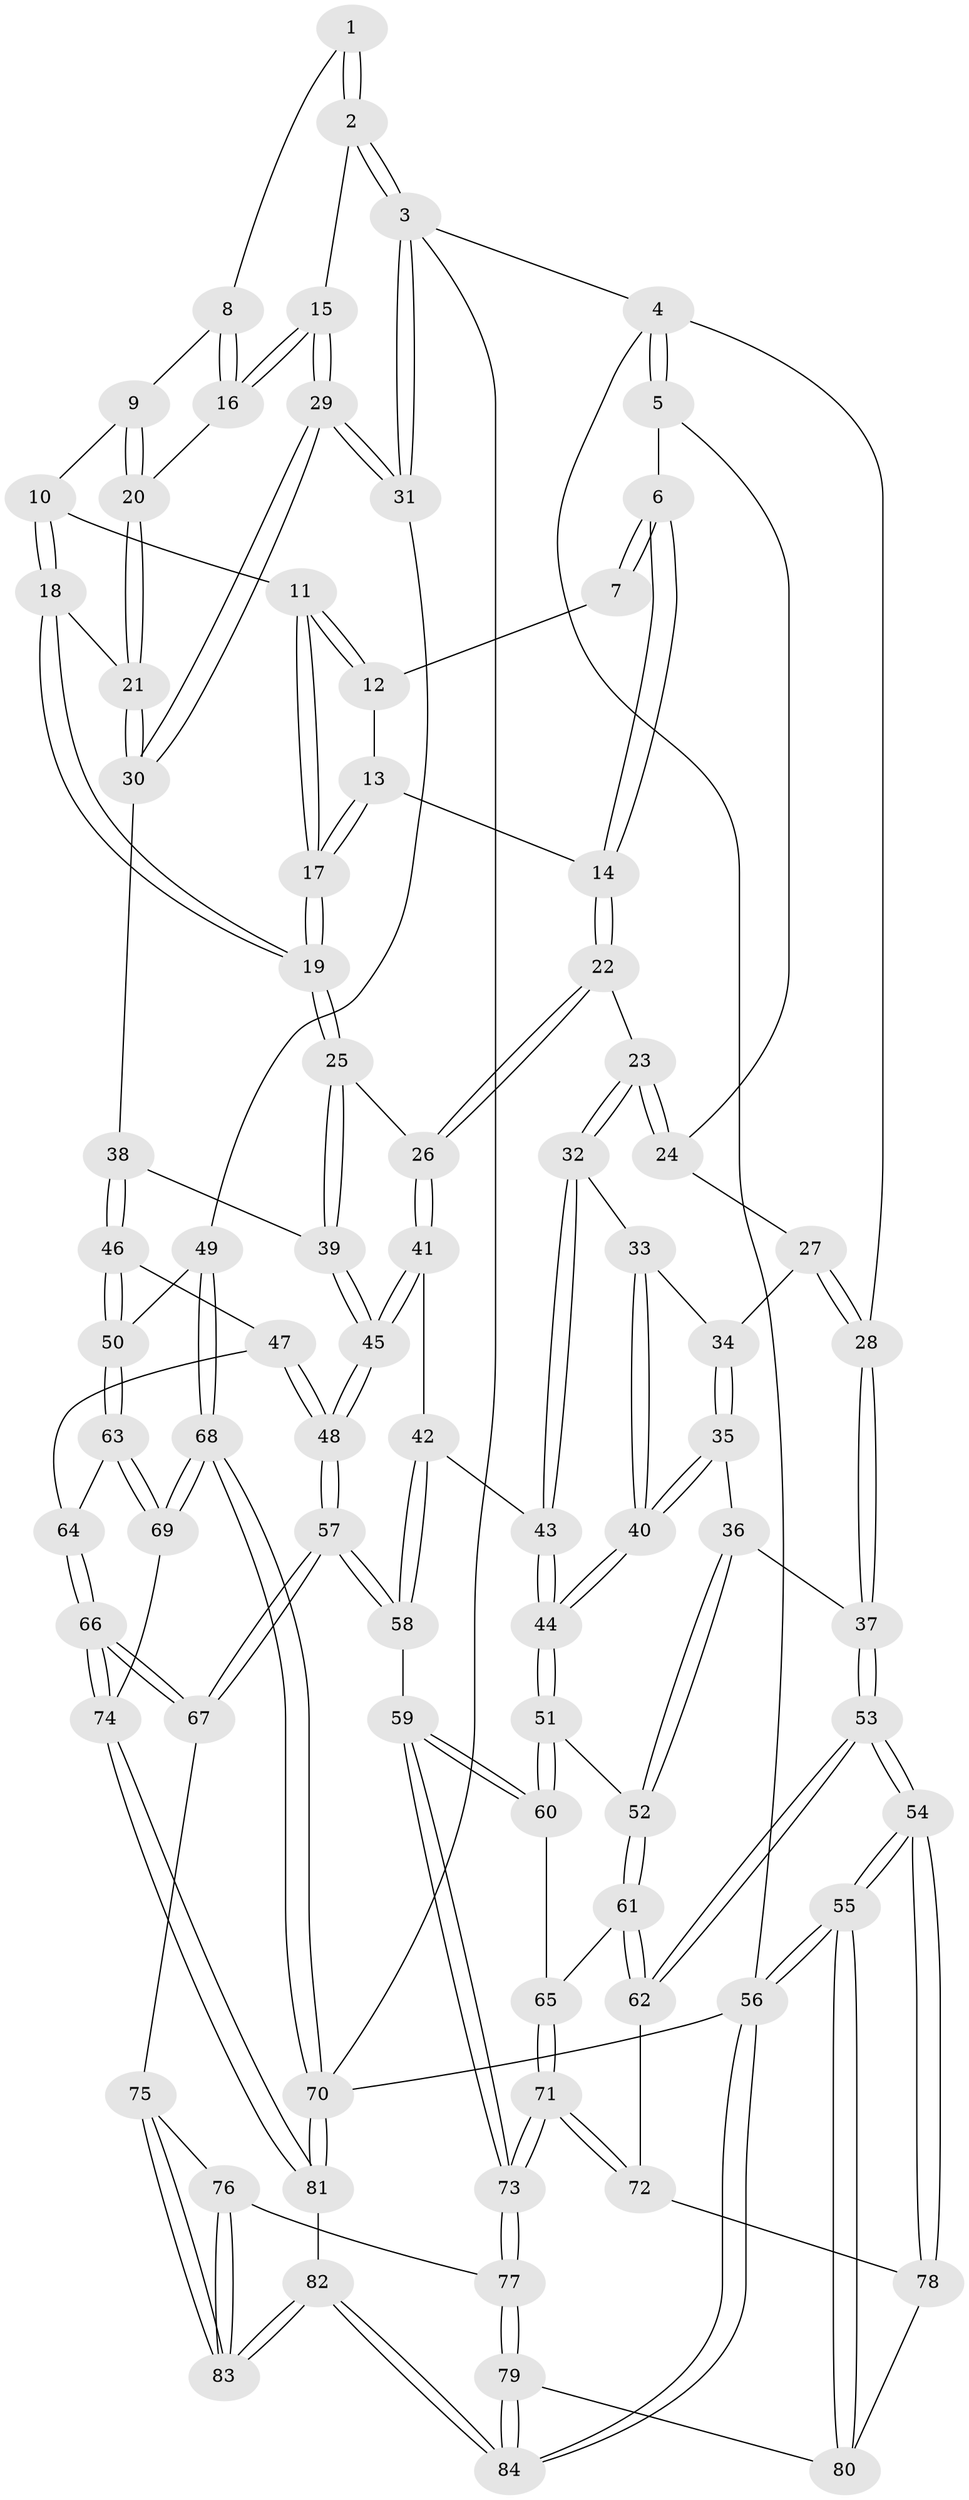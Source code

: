 // coarse degree distribution, {5: 0.09523809523809523, 3: 0.38095238095238093, 2: 0.047619047619047616, 4: 0.47619047619047616}
// Generated by graph-tools (version 1.1) at 2025/38/03/04/25 23:38:26]
// undirected, 84 vertices, 207 edges
graph export_dot {
  node [color=gray90,style=filled];
  1 [pos="+0.8438534937461349+0"];
  2 [pos="+1+0"];
  3 [pos="+1+0"];
  4 [pos="+0+0"];
  5 [pos="+0.22456164718829397+0"];
  6 [pos="+0.29240275694526535+0"];
  7 [pos="+0.5592202290367002+0"];
  8 [pos="+0.7960710812577422+0"];
  9 [pos="+0.7313798916586652+0.05217096542308442"];
  10 [pos="+0.6720998663363601+0.06635323541367079"];
  11 [pos="+0.6679160551988901+0.06546910107329458"];
  12 [pos="+0.5735215848908435+0"];
  13 [pos="+0.5526207648554183+0.04125142241402775"];
  14 [pos="+0.49760722380860356+0.08357771037925753"];
  15 [pos="+0.9013651397560895+0.16093288016641658"];
  16 [pos="+0.8773805622258433+0.14741626299597985"];
  17 [pos="+0.5999927677348128+0.10154012202867435"];
  18 [pos="+0.6698076833803878+0.20557679127593367"];
  19 [pos="+0.5922726374142621+0.21943180795580688"];
  20 [pos="+0.7513024620337578+0.16510508800348778"];
  21 [pos="+0.7103781983424832+0.20822692789131989"];
  22 [pos="+0.441562509241416+0.18193999994657747"];
  23 [pos="+0.34239965623480334+0.1616683661856365"];
  24 [pos="+0.2695088740431319+0.0020361377087389546"];
  25 [pos="+0.5728773550854549+0.2327411165401188"];
  26 [pos="+0.46207477155261223+0.1975790936689798"];
  27 [pos="+0.10264003514614452+0.19951759814930944"];
  28 [pos="+0+0.1291443758206789"];
  29 [pos="+1+0.3016127737346589"];
  30 [pos="+0.7848152522134366+0.3236514776296028"];
  31 [pos="+1+0.34869633361095115"];
  32 [pos="+0.316801859391006+0.20135661803540716"];
  33 [pos="+0.16914475325107028+0.2393261789362954"];
  34 [pos="+0.12860424154394537+0.2227036003269759"];
  35 [pos="+0.0905693422932137+0.35903807325933174"];
  36 [pos="+0+0.33739754174709913"];
  37 [pos="+0+0.29102012255528076"];
  38 [pos="+0.7420922799673151+0.3732654413674536"];
  39 [pos="+0.5869422775616224+0.3546731265007045"];
  40 [pos="+0.19133962693638104+0.41809842235351374"];
  41 [pos="+0.42369656079523565+0.400927573871562"];
  42 [pos="+0.3849394771486572+0.41312524157295716"];
  43 [pos="+0.29833828562969245+0.41284655952639465"];
  44 [pos="+0.23151590529429378+0.4650644316165265"];
  45 [pos="+0.5488038879576653+0.4192065071170804"];
  46 [pos="+0.7508459593578874+0.523511591435383"];
  47 [pos="+0.750831284586674+0.5235261496808608"];
  48 [pos="+0.5964008148706713+0.5798943350310793"];
  49 [pos="+1+0.4536209153465014"];
  50 [pos="+1+0.4961119819277867"];
  51 [pos="+0.22755032936441494+0.47913041267904194"];
  52 [pos="+0.15373483572209362+0.5395417507169525"];
  53 [pos="+0+0.6897950618270569"];
  54 [pos="+0+0.7364752465631365"];
  55 [pos="+0+0.8155972341811046"];
  56 [pos="+0+1"];
  57 [pos="+0.5360439933418484+0.6916564401822459"];
  58 [pos="+0.5061760732606474+0.6807257316306647"];
  59 [pos="+0.3934406641558546+0.6599774946027607"];
  60 [pos="+0.37804901398885765+0.6489430974654766"];
  61 [pos="+0.09994576444402568+0.5929970398524155"];
  62 [pos="+0.013257659194125098+0.6240423080573867"];
  63 [pos="+0.8757272128067767+0.7000717449027262"];
  64 [pos="+0.8053430482221537+0.6563874708640314"];
  65 [pos="+0.1955817613947339+0.6961098886913909"];
  66 [pos="+0.5990656085408622+0.7693223290340693"];
  67 [pos="+0.5449772561840789+0.7164527341099526"];
  68 [pos="+1+1"];
  69 [pos="+0.8777161720286559+0.8326862771028983"];
  70 [pos="+1+1"];
  71 [pos="+0.2285671233902895+0.8004376230217606"];
  72 [pos="+0.19747124621517578+0.8095836506209171"];
  73 [pos="+0.24836438078507767+0.8081386461371783"];
  74 [pos="+0.6370642067308053+0.823743941388134"];
  75 [pos="+0.5430494921336765+0.7185087857163267"];
  76 [pos="+0.30864756148155803+0.8861867716028319"];
  77 [pos="+0.29055407017852625+0.8750838020661498"];
  78 [pos="+0.18422794062829345+0.8155070209666201"];
  79 [pos="+0.15755750906369403+0.9687620124215551"];
  80 [pos="+0.12095840569506208+0.9281587805320483"];
  81 [pos="+0.6020455974551202+1"];
  82 [pos="+0.40566443446048406+1"];
  83 [pos="+0.3780666373905127+1"];
  84 [pos="+0.21299618672010764+1"];
  1 -- 2;
  1 -- 2;
  1 -- 8;
  2 -- 3;
  2 -- 3;
  2 -- 15;
  3 -- 4;
  3 -- 31;
  3 -- 31;
  3 -- 70;
  4 -- 5;
  4 -- 5;
  4 -- 28;
  4 -- 56;
  5 -- 6;
  5 -- 24;
  6 -- 7;
  6 -- 7;
  6 -- 14;
  6 -- 14;
  7 -- 12;
  8 -- 9;
  8 -- 16;
  8 -- 16;
  9 -- 10;
  9 -- 20;
  9 -- 20;
  10 -- 11;
  10 -- 18;
  10 -- 18;
  11 -- 12;
  11 -- 12;
  11 -- 17;
  11 -- 17;
  12 -- 13;
  13 -- 14;
  13 -- 17;
  13 -- 17;
  14 -- 22;
  14 -- 22;
  15 -- 16;
  15 -- 16;
  15 -- 29;
  15 -- 29;
  16 -- 20;
  17 -- 19;
  17 -- 19;
  18 -- 19;
  18 -- 19;
  18 -- 21;
  19 -- 25;
  19 -- 25;
  20 -- 21;
  20 -- 21;
  21 -- 30;
  21 -- 30;
  22 -- 23;
  22 -- 26;
  22 -- 26;
  23 -- 24;
  23 -- 24;
  23 -- 32;
  23 -- 32;
  24 -- 27;
  25 -- 26;
  25 -- 39;
  25 -- 39;
  26 -- 41;
  26 -- 41;
  27 -- 28;
  27 -- 28;
  27 -- 34;
  28 -- 37;
  28 -- 37;
  29 -- 30;
  29 -- 30;
  29 -- 31;
  29 -- 31;
  30 -- 38;
  31 -- 49;
  32 -- 33;
  32 -- 43;
  32 -- 43;
  33 -- 34;
  33 -- 40;
  33 -- 40;
  34 -- 35;
  34 -- 35;
  35 -- 36;
  35 -- 40;
  35 -- 40;
  36 -- 37;
  36 -- 52;
  36 -- 52;
  37 -- 53;
  37 -- 53;
  38 -- 39;
  38 -- 46;
  38 -- 46;
  39 -- 45;
  39 -- 45;
  40 -- 44;
  40 -- 44;
  41 -- 42;
  41 -- 45;
  41 -- 45;
  42 -- 43;
  42 -- 58;
  42 -- 58;
  43 -- 44;
  43 -- 44;
  44 -- 51;
  44 -- 51;
  45 -- 48;
  45 -- 48;
  46 -- 47;
  46 -- 50;
  46 -- 50;
  47 -- 48;
  47 -- 48;
  47 -- 64;
  48 -- 57;
  48 -- 57;
  49 -- 50;
  49 -- 68;
  49 -- 68;
  50 -- 63;
  50 -- 63;
  51 -- 52;
  51 -- 60;
  51 -- 60;
  52 -- 61;
  52 -- 61;
  53 -- 54;
  53 -- 54;
  53 -- 62;
  53 -- 62;
  54 -- 55;
  54 -- 55;
  54 -- 78;
  54 -- 78;
  55 -- 56;
  55 -- 56;
  55 -- 80;
  55 -- 80;
  56 -- 84;
  56 -- 84;
  56 -- 70;
  57 -- 58;
  57 -- 58;
  57 -- 67;
  57 -- 67;
  58 -- 59;
  59 -- 60;
  59 -- 60;
  59 -- 73;
  59 -- 73;
  60 -- 65;
  61 -- 62;
  61 -- 62;
  61 -- 65;
  62 -- 72;
  63 -- 64;
  63 -- 69;
  63 -- 69;
  64 -- 66;
  64 -- 66;
  65 -- 71;
  65 -- 71;
  66 -- 67;
  66 -- 67;
  66 -- 74;
  66 -- 74;
  67 -- 75;
  68 -- 69;
  68 -- 69;
  68 -- 70;
  68 -- 70;
  69 -- 74;
  70 -- 81;
  70 -- 81;
  71 -- 72;
  71 -- 72;
  71 -- 73;
  71 -- 73;
  72 -- 78;
  73 -- 77;
  73 -- 77;
  74 -- 81;
  74 -- 81;
  75 -- 76;
  75 -- 83;
  75 -- 83;
  76 -- 77;
  76 -- 83;
  76 -- 83;
  77 -- 79;
  77 -- 79;
  78 -- 80;
  79 -- 80;
  79 -- 84;
  79 -- 84;
  81 -- 82;
  82 -- 83;
  82 -- 83;
  82 -- 84;
  82 -- 84;
}
